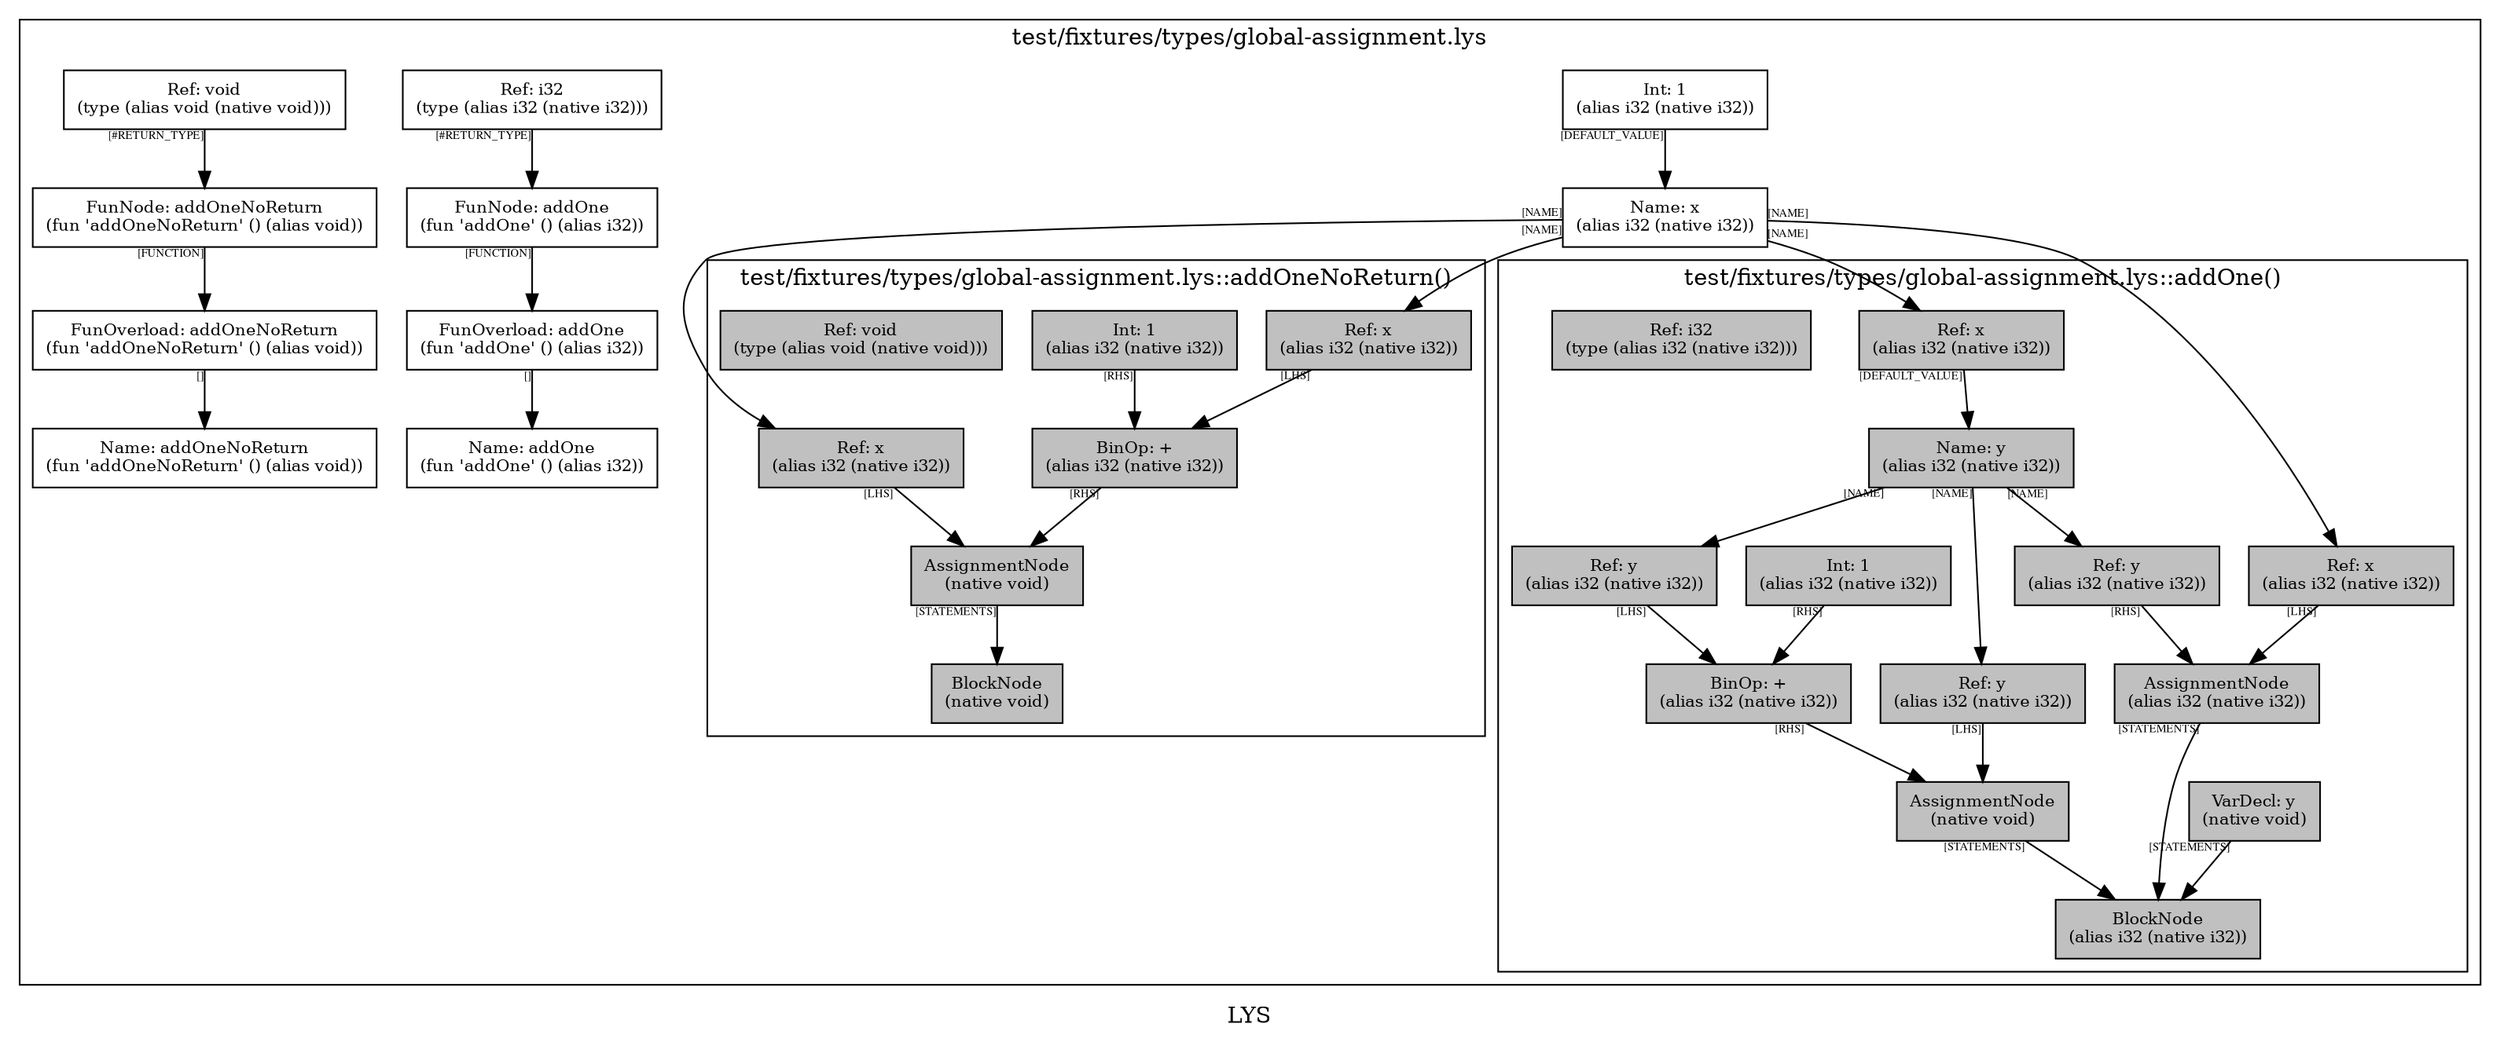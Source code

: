 digraph LYS {
  node [shape=box,fontsize=10];
  subgraph "cluster_test/fixtures/types/global-assignment.lys" {
    1 [label="Name: x\n(alias i32 (native i32))", fillcolor=grey];
    2 [label="Int: 1\n(alias i32 (native i32))", fillcolor=grey];
    3 [label="FunOverload: addOne\n(fun 'addOne' () (alias i32))", fillcolor=grey];
    4 [label="FunNode: addOne\n(fun 'addOne' () (alias i32))", fillcolor=grey];
    5 [label="Ref: i32\n(type (alias i32 (native i32)))", fillcolor=grey];
    6 [label="Name: addOne\n(fun 'addOne' () (alias i32))", fillcolor=grey];
    7 [label="FunOverload: addOneNoReturn\n(fun 'addOneNoReturn' () (alias void))", fillcolor=grey];
    8 [label="FunNode: addOneNoReturn\n(fun 'addOneNoReturn' () (alias void))", fillcolor=grey];
    9 [label="Ref: void\n(type (alias void (native void)))", fillcolor=grey];
    10 [label="Name: addOneNoReturn\n(fun 'addOneNoReturn' () (alias void))", fillcolor=grey];
    subgraph "cluster_test/fixtures/types/global-assignment.lys_0" { rankdir=TB;
      node [style=filled, fillcolor=grey];
      11 [label="BlockNode\n(alias i32 (native i32))", fillcolor=grey];
      12 [label="VarDecl: y\n(native void)", fillcolor=grey];
      13 [label="Name: y\n(alias i32 (native i32))", fillcolor=grey];
      14 [label="Ref: x\n(alias i32 (native i32))", fillcolor=grey];
      15 [label="AssignmentNode\n(native void)", fillcolor=grey];
      16 [label="Ref: y\n(alias i32 (native i32))", fillcolor=grey];
      17 [label="BinOp: +\n(alias i32 (native i32))", fillcolor=grey];
      18 [label="Ref: y\n(alias i32 (native i32))", fillcolor=grey];
      19 [label="Int: 1\n(alias i32 (native i32))", fillcolor=grey];
      20 [label="AssignmentNode\n(alias i32 (native i32))", fillcolor=grey];
      21 [label="Ref: x\n(alias i32 (native i32))", fillcolor=grey];
      22 [label="Ref: y\n(alias i32 (native i32))", fillcolor=grey];
      23 [label="Ref: i32\n(type (alias i32 (native i32)))", fillcolor=grey];
      label="test/fixtures/types/global-assignment.lys::addOne()";
    }
    subgraph "cluster_test/fixtures/types/global-assignment.lys_1" { rankdir=TB;
      node [style=filled, fillcolor=grey];
      24 [label="BlockNode\n(native void)", fillcolor=grey];
      25 [label="AssignmentNode\n(native void)", fillcolor=grey];
      26 [label="Ref: x\n(alias i32 (native i32))", fillcolor=grey];
      27 [label="BinOp: +\n(alias i32 (native i32))", fillcolor=grey];
      28 [label="Ref: x\n(alias i32 (native i32))", fillcolor=grey];
      29 [label="Int: 1\n(alias i32 (native i32))", fillcolor=grey];
      30 [label="Ref: void\n(type (alias void (native void)))", fillcolor=grey];
      label="test/fixtures/types/global-assignment.lys::addOneNoReturn()";
    }
    label="test/fixtures/types/global-assignment.lys";
  }
  1 -> 14[taillabel="[NAME]" fontsize=7 fontname="times" color="black" ];
  1 -> 21[taillabel="[NAME]" fontsize=7 fontname="times" color="black" ];
  1 -> 26[taillabel="[NAME]" fontsize=7 fontname="times" color="black" ];
  1 -> 28[taillabel="[NAME]" fontsize=7 fontname="times" color="black" ];
  2 -> 1[taillabel="[DEFAULT_VALUE]" fontsize=7 fontname="times" color="black" ];
  3 -> 6[taillabel="[]" fontsize=7 fontname="times" color="black" ];
  4 -> 3[taillabel="[FUNCTION]" fontsize=7 fontname="times" color="black" ];
  5 -> 4[taillabel="[#RETURN_TYPE]" fontsize=7 fontname="times" color="black" ];
  7 -> 10[taillabel="[]" fontsize=7 fontname="times" color="black" ];
  8 -> 7[taillabel="[FUNCTION]" fontsize=7 fontname="times" color="black" ];
  9 -> 8[taillabel="[#RETURN_TYPE]" fontsize=7 fontname="times" color="black" ];
  12 -> 11[taillabel="[STATEMENTS]" fontsize=7 fontname="times" color="black" ];
  13 -> 16[taillabel="[NAME]" fontsize=7 fontname="times" color="black" ];
  13 -> 18[taillabel="[NAME]" fontsize=7 fontname="times" color="black" ];
  13 -> 22[taillabel="[NAME]" fontsize=7 fontname="times" color="black" ];
  14 -> 13[taillabel="[DEFAULT_VALUE]" fontsize=7 fontname="times" color="black" ];
  15 -> 11[taillabel="[STATEMENTS]" fontsize=7 fontname="times" color="black" ];
  16 -> 15[taillabel="[LHS]" fontsize=7 fontname="times" color="black" ];
  17 -> 15[taillabel="[RHS]" fontsize=7 fontname="times" color="black" ];
  18 -> 17[taillabel="[LHS]" fontsize=7 fontname="times" color="black" ];
  19 -> 17[taillabel="[RHS]" fontsize=7 fontname="times" color="black" ];
  20 -> 11[taillabel="[STATEMENTS]" fontsize=7 fontname="times" color="black" ];
  21 -> 20[taillabel="[LHS]" fontsize=7 fontname="times" color="black" ];
  22 -> 20[taillabel="[RHS]" fontsize=7 fontname="times" color="black" ];
  25 -> 24[taillabel="[STATEMENTS]" fontsize=7 fontname="times" color="black" ];
  26 -> 25[taillabel="[LHS]" fontsize=7 fontname="times" color="black" ];
  27 -> 25[taillabel="[RHS]" fontsize=7 fontname="times" color="black" ];
  28 -> 27[taillabel="[LHS]" fontsize=7 fontname="times" color="black" ];
  29 -> 27[taillabel="[RHS]" fontsize=7 fontname="times" color="black" ];
  label="LYS";
}
